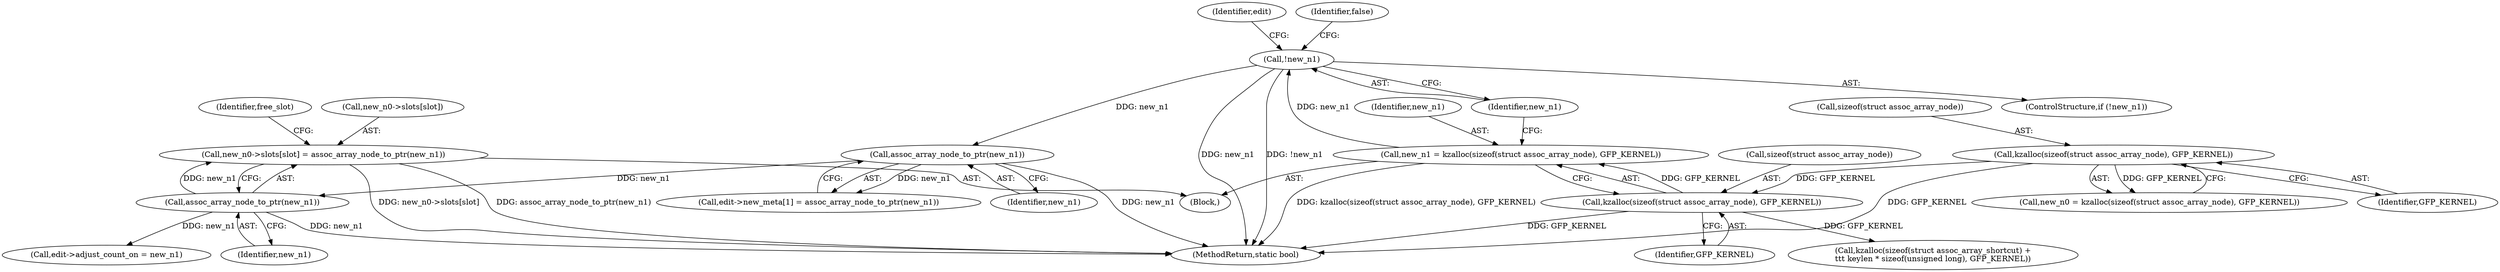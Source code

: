 digraph "0_linux_8d4a2ec1e0b41b0cf9a0c5cd4511da7f8e4f3de2@array" {
"1000579" [label="(Call,new_n0->slots[slot] = assoc_array_node_to_ptr(new_n1))"];
"1000585" [label="(Call,assoc_array_node_to_ptr(new_n1))"];
"1000299" [label="(Call,assoc_array_node_to_ptr(new_n1))"];
"1000289" [label="(Call,!new_n1)"];
"1000282" [label="(Call,new_n1 = kzalloc(sizeof(struct assoc_array_node), GFP_KERNEL))"];
"1000284" [label="(Call,kzalloc(sizeof(struct assoc_array_node), GFP_KERNEL))"];
"1000265" [label="(Call,kzalloc(sizeof(struct assoc_array_node), GFP_KERNEL))"];
"1000283" [label="(Identifier,new_n1)"];
"1001059" [label="(Call,kzalloc(sizeof(struct assoc_array_shortcut) +\n\t\t\t keylen * sizeof(unsigned long), GFP_KERNEL))"];
"1000263" [label="(Call,new_n0 = kzalloc(sizeof(struct assoc_array_node), GFP_KERNEL))"];
"1000299" [label="(Call,assoc_array_node_to_ptr(new_n1))"];
"1000580" [label="(Call,new_n0->slots[slot])"];
"1000579" [label="(Call,new_n0->slots[slot] = assoc_array_node_to_ptr(new_n1))"];
"1000288" [label="(ControlStructure,if (!new_n1))"];
"1000588" [label="(Identifier,free_slot)"];
"1000296" [label="(Identifier,edit)"];
"1000265" [label="(Call,kzalloc(sizeof(struct assoc_array_node), GFP_KERNEL))"];
"1000268" [label="(Identifier,GFP_KERNEL)"];
"1000300" [label="(Identifier,new_n1)"];
"1000285" [label="(Call,sizeof(struct assoc_array_node))"];
"1000293" [label="(Call,edit->new_meta[1] = assoc_array_node_to_ptr(new_n1))"];
"1000713" [label="(Call,edit->adjust_count_on = new_n1)"];
"1000282" [label="(Call,new_n1 = kzalloc(sizeof(struct assoc_array_node), GFP_KERNEL))"];
"1000289" [label="(Call,!new_n1)"];
"1000284" [label="(Call,kzalloc(sizeof(struct assoc_array_node), GFP_KERNEL))"];
"1000266" [label="(Call,sizeof(struct assoc_array_node))"];
"1000586" [label="(Identifier,new_n1)"];
"1000287" [label="(Identifier,GFP_KERNEL)"];
"1000290" [label="(Identifier,new_n1)"];
"1001251" [label="(MethodReturn,static bool)"];
"1000585" [label="(Call,assoc_array_node_to_ptr(new_n1))"];
"1000122" [label="(Block,)"];
"1000292" [label="(Identifier,false)"];
"1000579" -> "1000122"  [label="AST: "];
"1000579" -> "1000585"  [label="CFG: "];
"1000580" -> "1000579"  [label="AST: "];
"1000585" -> "1000579"  [label="AST: "];
"1000588" -> "1000579"  [label="CFG: "];
"1000579" -> "1001251"  [label="DDG: new_n0->slots[slot]"];
"1000579" -> "1001251"  [label="DDG: assoc_array_node_to_ptr(new_n1)"];
"1000585" -> "1000579"  [label="DDG: new_n1"];
"1000585" -> "1000586"  [label="CFG: "];
"1000586" -> "1000585"  [label="AST: "];
"1000585" -> "1001251"  [label="DDG: new_n1"];
"1000299" -> "1000585"  [label="DDG: new_n1"];
"1000585" -> "1000713"  [label="DDG: new_n1"];
"1000299" -> "1000293"  [label="AST: "];
"1000299" -> "1000300"  [label="CFG: "];
"1000300" -> "1000299"  [label="AST: "];
"1000293" -> "1000299"  [label="CFG: "];
"1000299" -> "1001251"  [label="DDG: new_n1"];
"1000299" -> "1000293"  [label="DDG: new_n1"];
"1000289" -> "1000299"  [label="DDG: new_n1"];
"1000289" -> "1000288"  [label="AST: "];
"1000289" -> "1000290"  [label="CFG: "];
"1000290" -> "1000289"  [label="AST: "];
"1000292" -> "1000289"  [label="CFG: "];
"1000296" -> "1000289"  [label="CFG: "];
"1000289" -> "1001251"  [label="DDG: new_n1"];
"1000289" -> "1001251"  [label="DDG: !new_n1"];
"1000282" -> "1000289"  [label="DDG: new_n1"];
"1000282" -> "1000122"  [label="AST: "];
"1000282" -> "1000284"  [label="CFG: "];
"1000283" -> "1000282"  [label="AST: "];
"1000284" -> "1000282"  [label="AST: "];
"1000290" -> "1000282"  [label="CFG: "];
"1000282" -> "1001251"  [label="DDG: kzalloc(sizeof(struct assoc_array_node), GFP_KERNEL)"];
"1000284" -> "1000282"  [label="DDG: GFP_KERNEL"];
"1000284" -> "1000287"  [label="CFG: "];
"1000285" -> "1000284"  [label="AST: "];
"1000287" -> "1000284"  [label="AST: "];
"1000284" -> "1001251"  [label="DDG: GFP_KERNEL"];
"1000265" -> "1000284"  [label="DDG: GFP_KERNEL"];
"1000284" -> "1001059"  [label="DDG: GFP_KERNEL"];
"1000265" -> "1000263"  [label="AST: "];
"1000265" -> "1000268"  [label="CFG: "];
"1000266" -> "1000265"  [label="AST: "];
"1000268" -> "1000265"  [label="AST: "];
"1000263" -> "1000265"  [label="CFG: "];
"1000265" -> "1001251"  [label="DDG: GFP_KERNEL"];
"1000265" -> "1000263"  [label="DDG: GFP_KERNEL"];
}
